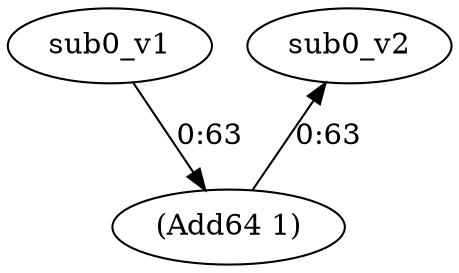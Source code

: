 Digraph G { 
newrank=true;
 N0 [ label = "sub0_v1", color= "black"]; 
N0 -> N1[ color=black label = "0:63"];

N1 [ label = "(Add64 1)", color= "black"]; 
N1 -> N2[ color=black label = "0:63"];

N2 [ label = "sub0_v2", color= "black"]; 

	{ rank = same; N0 	{ rank = same; N2 }}
}
